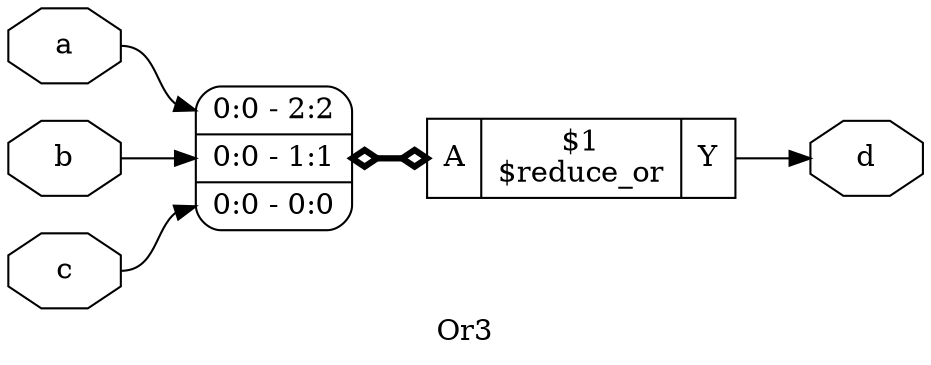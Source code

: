 digraph "Or3" {
label="Or3";
rankdir="LR";
remincross=true;
n2 [ shape=octagon, label="a", color="black", fontcolor="black" ];
n3 [ shape=octagon, label="b", color="black", fontcolor="black" ];
n4 [ shape=octagon, label="c", color="black", fontcolor="black" ];
n5 [ shape=octagon, label="d", color="black", fontcolor="black" ];
c8 [ shape=record, label="{{<p6> A}|$1\n$reduce_or|{<p7> Y}}" ];
x0 [ shape=record, style=rounded, label="<s2> 0:0 - 2:2 |<s1> 0:0 - 1:1 |<s0> 0:0 - 0:0 " ];
x0:e -> c8:p6:w [arrowhead=odiamond, arrowtail=odiamond, dir=both, color="black", style="setlinewidth(3)", label=""];
n2:e -> x0:s2:w [color="black", label=""];
n3:e -> x0:s1:w [color="black", label=""];
n4:e -> x0:s0:w [color="black", label=""];
c8:p7:e -> n5:w [color="black", label=""];
}
